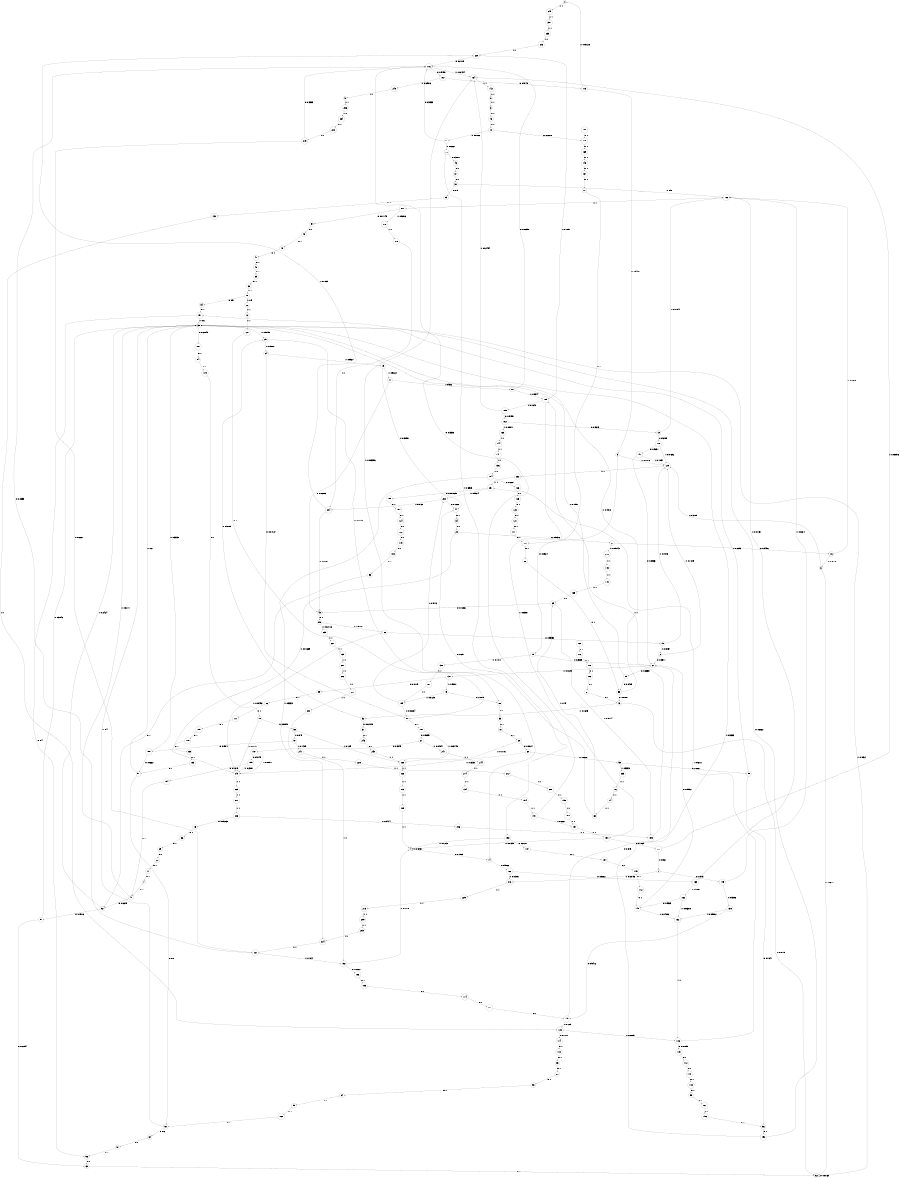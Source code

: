digraph "ch4_both_short_L16" {
size = "6,8.5";
ratio = "fill";
node [shape = circle];
node [fontsize = 24];
edge [fontsize = 24];
0 -> 245 [label = "1: 1        "];
1 -> 145 [label = "0: 0.973    "];
1 -> 242 [label = "1: 0.02703  "];
2 -> 61 [label = "0: 0.8571   "];
2 -> 129 [label = "1: 0.1429   "];
3 -> 73 [label = "1: 1        "];
4 -> 14 [label = "0: 0.1569   "];
4 -> 4 [label = "1: 0.8431   "];
5 -> 15 [label = "0: 0.8924   "];
5 -> 129 [label = "1: 0.1076   "];
6 -> 52 [label = "0: 0.6211   "];
6 -> 129 [label = "1: 0.3789   "];
7 -> 41 [label = "0: 1        "];
8 -> 3 [label = "1: 1        "];
9 -> 236 [label = "1: 1        "];
10 -> 176 [label = "0: 0.06557  "];
10 -> 189 [label = "1: 0.9344   "];
11 -> 43 [label = "0: 0.06803  "];
11 -> 10 [label = "1: 0.932    "];
12 -> 127 [label = "1: 1        "];
13 -> 170 [label = "0: 0.9205   "];
13 -> 166 [label = "1: 0.07947  "];
14 -> 168 [label = "0: 0.9966   "];
14 -> 164 [label = "1: 0.003356  "];
15 -> 61 [label = "0: 0.8589   "];
15 -> 130 [label = "1: 0.1411   "];
16 -> 6 [label = "0: 0.8772   "];
16 -> 166 [label = "1: 0.1228   "];
17 -> 7 [label = "0: 1        "];
18 -> 94 [label = "0: 0.5      "];
18 -> 26 [label = "1: 0.5      "];
19 -> 44 [label = "0: 0.03581  "];
19 -> 11 [label = "1: 0.9642   "];
20 -> 60 [label = "0: 0.8824   "];
20 -> 238 [label = "1: 0.1176   "];
21 -> 16 [label = "0: 0.9496   "];
21 -> 218 [label = "1: 0.05042  "];
22 -> 17 [label = "0: 1        "];
23 -> 133 [label = "0: 1        "];
24 -> 87 [label = "0: 0.04727  "];
24 -> 19 [label = "1: 0.9527   "];
25 -> 88 [label = "0: 0.0119   "];
25 -> 24 [label = "1: 0.9881   "];
26 -> 12 [label = "1: 1        "];
27 -> 157 [label = "0: 0.9245   "];
27 -> 247 [label = "1: 0.07547  "];
28 -> 21 [label = "0: 0.9836   "];
28 -> 240 [label = "1: 0.01639  "];
29 -> 22 [label = "0: 1        "];
30 -> 23 [label = "0: 0.5      "];
30 -> 166 [label = "1: 0.5      "];
31 -> 246 [label = "0: 1        "];
32 -> 31 [label = "0: 0.02105  "];
32 -> 25 [label = "1: 0.9789   "];
33 -> 181 [label = "0: 0.02049  "];
33 -> 25 [label = "1: 0.9795   "];
34 -> 28 [label = "0: 1        "];
35 -> 81 [label = "0: 1        "];
36 -> 29 [label = "0: 1        "];
37 -> 30 [label = "0: 1        "];
38 -> 18 [label = "0: 1        "];
39 -> 38 [label = "0: 1        "];
40 -> 39 [label = "0: 1        "];
41 -> 92 [label = "0: 0.6829   "];
41 -> 33 [label = "1: 0.3171   "];
42 -> 52 [label = "0: 0.8175   "];
42 -> 32 [label = "1: 0.1825   "];
43 -> 85 [label = "0: 1        "];
44 -> 34 [label = "0: 1        "];
45 -> 36 [label = "0: 1        "];
46 -> 37 [label = "0: 1        "];
47 -> 40 [label = "0: 1        "];
48 -> 47 [label = "0: 1        "];
49 -> 48 [label = "0: 1        "];
50 -> 62 [label = "0: 0.6      "];
50 -> 33 [label = "1: 0.4      "];
51 -> 50 [label = "0: 0.8      "];
51 -> 33 [label = "1: 0.2      "];
52 -> 52 [label = "0: 0.8168   "];
52 -> 33 [label = "1: 0.1832   "];
53 -> 42 [label = "0: 0.8088   "];
53 -> 33 [label = "1: 0.1912   "];
54 -> 49 [label = "0: 1        "];
55 -> 53 [label = "0: 0.8409   "];
55 -> 33 [label = "1: 0.1591   "];
56 -> 152 [label = "0: 1        "];
57 -> 150 [label = "0: 0.8571   "];
57 -> 241 [label = "1: 0.1429   "];
58 -> 57 [label = "0: 0.875    "];
58 -> 238 [label = "1: 0.125    "];
59 -> 90 [label = "0: 0.6667   "];
59 -> 233 [label = "1: 0.3333   "];
60 -> 59 [label = "0: 0.8667   "];
60 -> 240 [label = "1: 0.1333   "];
61 -> 55 [label = "0: 0.8355   "];
61 -> 131 [label = "1: 0.1645   "];
62 -> 97 [label = "0: 1        "];
63 -> 52 [label = "0: 1        "];
64 -> 95 [label = "0: 1        "];
65 -> 153 [label = "0: 1        "];
66 -> 53 [label = "0: 1        "];
67 -> 42 [label = "0: 1        "];
68 -> 44 [label = "0: 0.25     "];
68 -> 69 [label = "1: 0.75     "];
69 -> 43 [label = "0: 0.4286   "];
69 -> 195 [label = "1: 0.5714   "];
70 -> 46 [label = "0: 0.3077   "];
70 -> 193 [label = "1: 0.6923   "];
71 -> 176 [label = "0: 0.3333   "];
71 -> 70 [label = "1: 0.6667   "];
72 -> 178 [label = "0: 0.1818   "];
72 -> 71 [label = "1: 0.8182   "];
73 -> 72 [label = "1: 1        "];
74 -> 68 [label = "1: 1        "];
75 -> 88 [label = "0: 0.0875   "];
75 -> 105 [label = "1: 0.9125   "];
76 -> 74 [label = "1: 1        "];
77 -> 101 [label = "0: 1        "];
78 -> 58 [label = "0: 0.8889   "];
78 -> 240 [label = "1: 0.1111   "];
79 -> 2 [label = "0: 0.8057   "];
79 -> 129 [label = "1: 0.1943   "];
80 -> 98 [label = "0: 1        "];
81 -> 20 [label = "0: 1        "];
82 -> 79 [label = "0: 0.9355   "];
82 -> 240 [label = "1: 0.06452  "];
83 -> 80 [label = "0: 1        "];
84 -> 179 [label = "0: 1        "];
85 -> 82 [label = "0: 0.9788   "];
85 -> 239 [label = "1: 0.02116  "];
86 -> 111 [label = "0: 1        "];
87 -> 180 [label = "0: 1        "];
88 -> 35 [label = "0: 1        "];
89 -> 86 [label = "0: 1        "];
90 -> 56 [label = "0: 0.7647   "];
90 -> 33 [label = "1: 0.2353   "];
91 -> 63 [label = "0: 0.6154   "];
91 -> 33 [label = "1: 0.3846   "];
92 -> 91 [label = "0: 0.7576   "];
92 -> 33 [label = "1: 0.2424   "];
93 -> 92 [label = "0: 1        "];
94 -> 151 [label = "0: 1        "];
95 -> 160 [label = "0: 1        "];
96 -> 63 [label = "0: 1        "];
97 -> 96 [label = "0: 1        "];
98 -> 64 [label = "0: 1        "];
99 -> 161 [label = "0: 1        "];
100 -> 65 [label = "0: 1        "];
101 -> 66 [label = "0: 1        "];
102 -> 67 [label = "0: 1        "];
103 -> 93 [label = "0: 1        "];
104 -> 126 [label = "0: 0.6667   "];
104 -> 224 [label = "1: 0.3333   "];
105 -> 87 [label = "0: 0.08284  "];
105 -> 230 [label = "1: 0.9172   "];
106 -> 115 [label = "0: 0.07895  "];
106 -> 231 [label = "1: 0.9211   "];
107 -> 105 [label = "1: 1        "];
108 -> 99 [label = "0: 1        "];
109 -> 100 [label = "0: 1        "];
110 -> 108 [label = "0: 1        "];
111 -> 109 [label = "0: 1        "];
112 -> 110 [label = "0: 1        "];
113 -> 83 [label = "0: 1        "];
114 -> 113 [label = "0: 1        "];
115 -> 112 [label = "0: 1        "];
116 -> 118 [label = "0: 1        "];
117 -> 101 [label = "0: 1        "];
118 -> 102 [label = "0: 1        "];
119 -> 103 [label = "0: 1        "];
120 -> 116 [label = "0: 1        "];
121 -> 117 [label = "0: 1        "];
122 -> 119 [label = "0: 1        "];
123 -> 121 [label = "0: 1        "];
124 -> 122 [label = "0: 1        "];
125 -> 123 [label = "0: 1        "];
126 -> 125 [label = "0: 1        "];
127 -> 87 [label = "0: 1        "];
128 -> 114 [label = "0: 0.1111   "];
128 -> 106 [label = "1: 0.8889   "];
129 -> 232 [label = "1: 1        "];
130 -> 107 [label = "1: 1        "];
131 -> 89 [label = "0: 0.0119   "];
131 -> 75 [label = "1: 0.9881   "];
132 -> 106 [label = "1: 1        "];
133 -> 128 [label = "1: 1        "];
134 -> 194 [label = "1: 1        "];
135 -> 69 [label = "1: 1        "];
136 -> 104 [label = "1: 1        "];
137 -> 77 [label = "0: 1        "];
138 -> 148 [label = "0: 0.9412   "];
138 -> 132 [label = "1: 0.05882  "];
139 -> 207 [label = "1: 1        "];
140 -> 135 [label = "1: 1        "];
141 -> 136 [label = "1: 1        "];
142 -> 8 [label = "1: 1        "];
143 -> 140 [label = "1: 1        "];
144 -> 141 [label = "1: 1        "];
145 -> 138 [label = "0: 0.9396   "];
145 -> 166 [label = "1: 0.0604   "];
146 -> 137 [label = "0: 1        "];
147 -> 61 [label = "0: 0.8963   "];
147 -> 129 [label = "1: 0.1037   "];
148 -> 61 [label = "0: 0.875    "];
148 -> 128 [label = "1: 0.125    "];
149 -> 61 [label = "0: 0.9592   "];
149 -> 132 [label = "1: 0.04082  "];
150 -> 51 [label = "0: 0.6667   "];
150 -> 33 [label = "1: 0.3333   "];
151 -> 96 [label = "0: 0.4      "];
151 -> 33 [label = "1: 0.6      "];
152 -> 151 [label = "0: 0.6667   "];
152 -> 33 [label = "1: 0.3333   "];
153 -> 51 [label = "0: 1        "];
154 -> 41 [label = "0: 1        "];
155 -> 154 [label = "0: 0.7619   "];
155 -> 240 [label = "1: 0.2381   "];
156 -> 56 [label = "0: 1        "];
157 -> 155 [label = "0: 0.9149   "];
157 -> 240 [label = "1: 0.08511  "];
158 -> 124 [label = "0: 1        "];
159 -> 158 [label = "0: 1        "];
160 -> 50 [label = "0: 1        "];
161 -> 156 [label = "0: 1        "];
162 -> 149 [label = "0: 0.9369   "];
162 -> 132 [label = "1: 0.06308  "];
163 -> 162 [label = "0: 0.9857   "];
163 -> 166 [label = "1: 0.01431  "];
164 -> 142 [label = "1: 1        "];
165 -> 144 [label = "1: 1        "];
166 -> 217 [label = "1: 1        "];
167 -> 173 [label = "0: 0.9748   "];
167 -> 248 [label = "1: 0.02516  "];
168 -> 163 [label = "0: 0.9861   "];
168 -> 242 [label = "1: 0.01391  "];
169 -> 146 [label = "0: 1        "];
170 -> 147 [label = "0: 0.9231   "];
170 -> 129 [label = "1: 0.07692  "];
171 -> 148 [label = "0: 1        "];
172 -> 149 [label = "0: 1        "];
173 -> 5 [label = "0: 0.9487   "];
173 -> 0 [label = "1: 0.05128  "];
174 -> 171 [label = "0: 1        "];
175 -> 172 [label = "0: 1        "];
176 -> 167 [label = "0: 0.9758   "];
176 -> 164 [label = "1: 0.02424  "];
177 -> 1 [label = "0: 0.961    "];
177 -> 164 [label = "1: 0.03896  "];
178 -> 169 [label = "0: 1        "];
179 -> 78 [label = "0: 1        "];
180 -> 27 [label = "0: 0.9655   "];
180 -> 238 [label = "1: 0.03448  "];
181 -> 84 [label = "0: 1        "];
182 -> 13 [label = "0: 0.9613   "];
182 -> 165 [label = "1: 0.03871  "];
183 -> 174 [label = "0: 1        "];
184 -> 175 [label = "0: 1        "];
185 -> 182 [label = "0: 0.9755   "];
185 -> 164 [label = "1: 0.02454  "];
186 -> 183 [label = "0: 1        "];
187 -> 184 [label = "0: 1        "];
188 -> 178 [label = "0: 1        "];
189 -> 185 [label = "0: 0.1642   "];
189 -> 190 [label = "1: 0.8358   "];
190 -> 177 [label = "0: 0.1865   "];
190 -> 4 [label = "1: 0.8135   "];
191 -> 176 [label = "0: 0.3333   "];
191 -> 197 [label = "1: 0.6667   "];
192 -> 186 [label = "0: 0.2222   "];
192 -> 4 [label = "1: 0.7778   "];
193 -> 187 [label = "0: 0.2727   "];
193 -> 4 [label = "1: 0.7273   "];
194 -> 191 [label = "1: 1        "];
195 -> 189 [label = "1: 1        "];
196 -> 195 [label = "1: 1        "];
197 -> 190 [label = "1: 1        "];
198 -> 197 [label = "1: 1        "];
199 -> 198 [label = "1: 1        "];
200 -> 192 [label = "1: 1        "];
201 -> 200 [label = "1: 1        "];
202 -> 201 [label = "1: 1        "];
203 -> 224 [label = "1: 1        "];
204 -> 43 [label = "0: 0.2161   "];
204 -> 220 [label = "1: 0.7839   "];
205 -> 4 [label = "1: 1        "];
206 -> 45 [label = "0: 0.05263  "];
206 -> 196 [label = "1: 0.9474   "];
207 -> 202 [label = "1: 1        "];
208 -> 199 [label = "1: 1        "];
209 -> 203 [label = "1: 1        "];
210 -> 204 [label = "1: 1        "];
211 -> 206 [label = "1: 1        "];
212 -> 208 [label = "1: 1        "];
213 -> 205 [label = "1: 1        "];
214 -> 134 [label = "1: 1        "];
215 -> 209 [label = "1: 1        "];
216 -> 210 [label = "1: 1        "];
217 -> 54 [label = "0: 0.07143  "];
217 -> 216 [label = "1: 0.9286   "];
218 -> 143 [label = "1: 1        "];
219 -> 176 [label = "0: 0.3333   "];
219 -> 221 [label = "1: 0.6667   "];
220 -> 176 [label = "0: 0.2109   "];
220 -> 189 [label = "1: 0.7891   "];
221 -> 176 [label = "0: 0.2353   "];
221 -> 192 [label = "1: 0.7647   "];
222 -> 219 [label = "1: 1        "];
223 -> 220 [label = "1: 1        "];
224 -> 221 [label = "1: 1        "];
225 -> 211 [label = "1: 1        "];
226 -> 213 [label = "1: 1        "];
227 -> 139 [label = "1: 1        "];
228 -> 212 [label = "1: 1        "];
229 -> 215 [label = "1: 1        "];
230 -> 44 [label = "0: 0.1268   "];
230 -> 204 [label = "1: 0.8732   "];
231 -> 159 [label = "0: 0.007605  "];
231 -> 230 [label = "1: 0.9924   "];
232 -> 231 [label = "1: 1        "];
233 -> 76 [label = "1: 1        "];
234 -> 222 [label = "1: 1        "];
235 -> 223 [label = "1: 1        "];
236 -> 234 [label = "1: 1        "];
237 -> 235 [label = "1: 1        "];
238 -> 226 [label = "1: 1        "];
239 -> 227 [label = "1: 1        "];
240 -> 225 [label = "1: 1        "];
241 -> 228 [label = "1: 1        "];
242 -> 229 [label = "1: 1        "];
243 -> 238 [label = "1: 1        "];
244 -> 214 [label = "1: 1        "];
245 -> 237 [label = "1: 1        "];
246 -> 243 [label = "0: 1        "];
247 -> 244 [label = "1: 1        "];
248 -> 9 [label = "1: 1        "];
}
